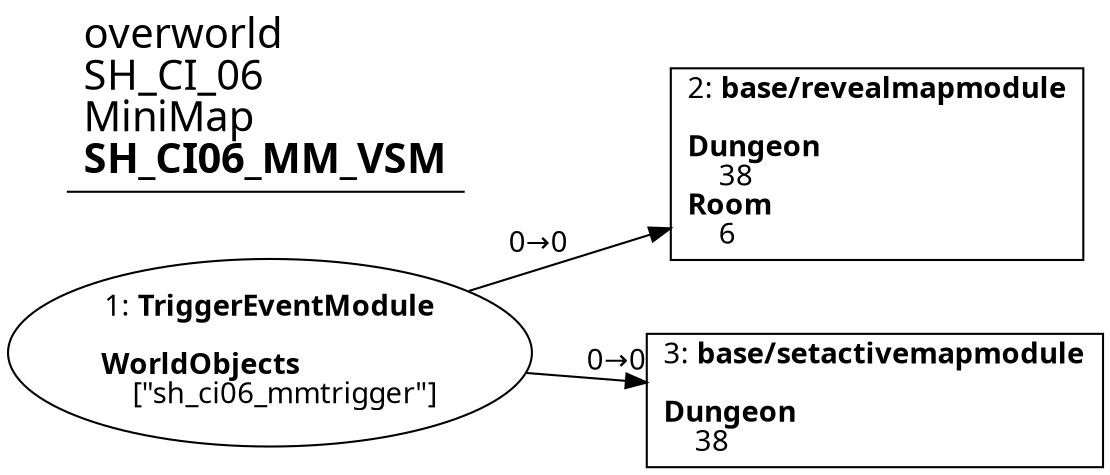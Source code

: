 digraph {
    layout = fdp;
    overlap = prism;
    sep = "+16";
    splines = spline;

    node [ shape = box ];

    graph [ fontname = "Segoe UI" ];
    node [ fontname = "Segoe UI" ];
    edge [ fontname = "Segoe UI" ];

    1 [ label = <1: <b>TriggerEventModule</b><br/><br/><b>WorldObjects</b><br align="left"/>    [&quot;sh_ci06_mmtrigger&quot;]<br align="left"/>> ];
    1 [ shape = oval ]
    1 [ pos = "0.194,-0.307!" ];
    1 -> 2 [ label = "0→0" ];
    1 -> 3 [ label = "0→0" ];

    2 [ label = <2: <b>base/revealmapmodule</b><br/><br/><b>Dungeon</b><br align="left"/>    38<br align="left"/><b>Room</b><br align="left"/>    6<br align="left"/>> ];
    2 [ pos = "0.47700003,-0.24800001!" ];

    3 [ label = <3: <b>base/setactivemapmodule</b><br/><br/><b>Dungeon</b><br align="left"/>    38<br align="left"/>> ];
    3 [ pos = "0.476,-0.358!" ];

    title [ pos = "0.193,-0.24700001!" ];
    title [ shape = underline ];
    title [ label = <<font point-size="20">overworld<br align="left"/>SH_CI_06<br align="left"/>MiniMap<br align="left"/><b>SH_CI06_MM_VSM</b><br align="left"/></font>> ];
}
